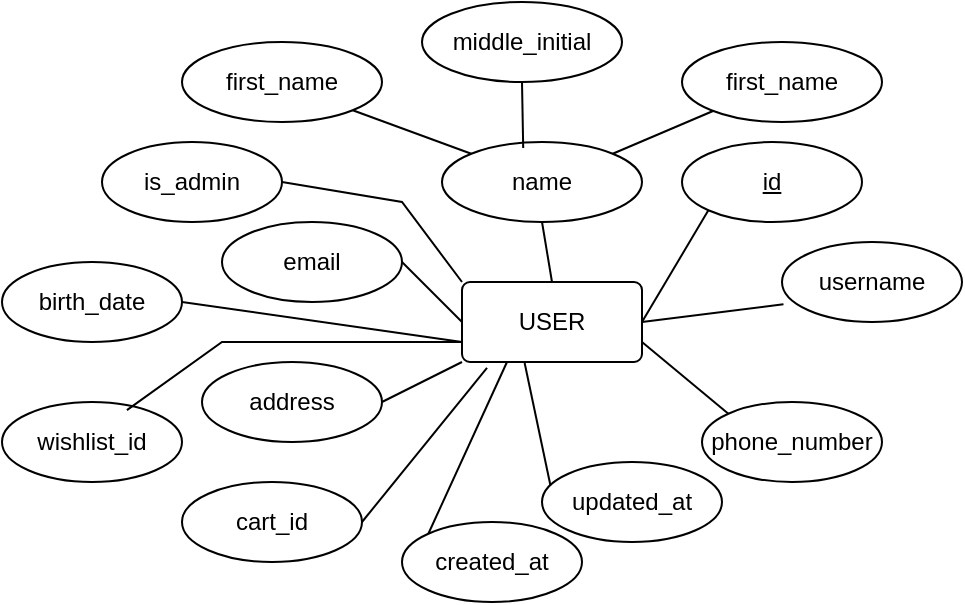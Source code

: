 <mxfile version="24.7.17">
  <diagram name="Sayfa -1" id="tnY4gmI_9HyHK11-sons">
    <mxGraphModel dx="864" dy="973" grid="1" gridSize="10" guides="1" tooltips="1" connect="1" arrows="1" fold="1" page="1" pageScale="1" pageWidth="3300" pageHeight="4681" math="0" shadow="0">
      <root>
        <mxCell id="0" />
        <mxCell id="1" parent="0" />
        <mxCell id="u4YQNR0pE5Kr4chqeaBs-1" value="USER" style="rounded=1;arcSize=10;whiteSpace=wrap;html=1;align=center;" vertex="1" parent="1">
          <mxGeometry x="380" y="150" width="90" height="40" as="geometry" />
        </mxCell>
        <mxCell id="u4YQNR0pE5Kr4chqeaBs-2" value="id" style="ellipse;whiteSpace=wrap;html=1;align=center;fontStyle=4;" vertex="1" parent="1">
          <mxGeometry x="490" y="80" width="90" height="40" as="geometry" />
        </mxCell>
        <mxCell id="u4YQNR0pE5Kr4chqeaBs-5" value="name" style="ellipse;whiteSpace=wrap;html=1;align=center;" vertex="1" parent="1">
          <mxGeometry x="370" y="80" width="100" height="40" as="geometry" />
        </mxCell>
        <mxCell id="u4YQNR0pE5Kr4chqeaBs-6" value="first_name" style="ellipse;whiteSpace=wrap;html=1;align=center;" vertex="1" parent="1">
          <mxGeometry x="240" y="30" width="100" height="40" as="geometry" />
        </mxCell>
        <mxCell id="u4YQNR0pE5Kr4chqeaBs-7" value="middle_initial" style="ellipse;whiteSpace=wrap;html=1;align=center;" vertex="1" parent="1">
          <mxGeometry x="360" y="10" width="100" height="40" as="geometry" />
        </mxCell>
        <mxCell id="u4YQNR0pE5Kr4chqeaBs-8" value="first_name" style="ellipse;whiteSpace=wrap;html=1;align=center;" vertex="1" parent="1">
          <mxGeometry x="490" y="30" width="100" height="40" as="geometry" />
        </mxCell>
        <mxCell id="u4YQNR0pE5Kr4chqeaBs-11" value="" style="endArrow=none;html=1;rounded=0;exitX=1;exitY=0.5;exitDx=0;exitDy=0;entryX=0;entryY=1;entryDx=0;entryDy=0;" edge="1" parent="1" source="u4YQNR0pE5Kr4chqeaBs-1" target="u4YQNR0pE5Kr4chqeaBs-2">
          <mxGeometry relative="1" as="geometry">
            <mxPoint x="610" y="360" as="sourcePoint" />
            <mxPoint x="770" y="360" as="targetPoint" />
          </mxGeometry>
        </mxCell>
        <mxCell id="u4YQNR0pE5Kr4chqeaBs-12" value="" style="endArrow=none;html=1;rounded=0;exitX=0.5;exitY=0;exitDx=0;exitDy=0;entryX=0.5;entryY=1;entryDx=0;entryDy=0;" edge="1" parent="1" source="u4YQNR0pE5Kr4chqeaBs-1" target="u4YQNR0pE5Kr4chqeaBs-5">
          <mxGeometry relative="1" as="geometry">
            <mxPoint x="480" y="180" as="sourcePoint" />
            <mxPoint x="523" y="154" as="targetPoint" />
          </mxGeometry>
        </mxCell>
        <mxCell id="u4YQNR0pE5Kr4chqeaBs-13" value="" style="endArrow=none;html=1;rounded=0;exitX=0;exitY=0;exitDx=0;exitDy=0;entryX=1;entryY=1;entryDx=0;entryDy=0;" edge="1" parent="1" source="u4YQNR0pE5Kr4chqeaBs-5" target="u4YQNR0pE5Kr4chqeaBs-6">
          <mxGeometry relative="1" as="geometry">
            <mxPoint x="490" y="190" as="sourcePoint" />
            <mxPoint x="533" y="164" as="targetPoint" />
          </mxGeometry>
        </mxCell>
        <mxCell id="u4YQNR0pE5Kr4chqeaBs-14" value="" style="endArrow=none;html=1;rounded=0;exitX=0.406;exitY=0.076;exitDx=0;exitDy=0;entryX=0.5;entryY=1;entryDx=0;entryDy=0;exitPerimeter=0;" edge="1" parent="1" source="u4YQNR0pE5Kr4chqeaBs-5" target="u4YQNR0pE5Kr4chqeaBs-7">
          <mxGeometry relative="1" as="geometry">
            <mxPoint x="500" y="200" as="sourcePoint" />
            <mxPoint x="543" y="174" as="targetPoint" />
          </mxGeometry>
        </mxCell>
        <mxCell id="u4YQNR0pE5Kr4chqeaBs-15" value="" style="endArrow=none;html=1;rounded=0;exitX=1;exitY=0;exitDx=0;exitDy=0;" edge="1" parent="1" source="u4YQNR0pE5Kr4chqeaBs-5" target="u4YQNR0pE5Kr4chqeaBs-8">
          <mxGeometry relative="1" as="geometry">
            <mxPoint x="510" y="210" as="sourcePoint" />
            <mxPoint x="553" y="184" as="targetPoint" />
          </mxGeometry>
        </mxCell>
        <mxCell id="u4YQNR0pE5Kr4chqeaBs-16" value="email" style="ellipse;whiteSpace=wrap;html=1;align=center;" vertex="1" parent="1">
          <mxGeometry x="260" y="120" width="90" height="40" as="geometry" />
        </mxCell>
        <mxCell id="u4YQNR0pE5Kr4chqeaBs-19" value="is_admin" style="ellipse;whiteSpace=wrap;html=1;align=center;" vertex="1" parent="1">
          <mxGeometry x="200" y="80" width="90" height="40" as="geometry" />
        </mxCell>
        <mxCell id="u4YQNR0pE5Kr4chqeaBs-20" value="birth_date" style="ellipse;whiteSpace=wrap;html=1;align=center;" vertex="1" parent="1">
          <mxGeometry x="150" y="140" width="90" height="40" as="geometry" />
        </mxCell>
        <mxCell id="u4YQNR0pE5Kr4chqeaBs-21" value="address" style="ellipse;whiteSpace=wrap;html=1;align=center;" vertex="1" parent="1">
          <mxGeometry x="250" y="190" width="90" height="40" as="geometry" />
        </mxCell>
        <mxCell id="u4YQNR0pE5Kr4chqeaBs-22" value="phone_number" style="ellipse;whiteSpace=wrap;html=1;align=center;" vertex="1" parent="1">
          <mxGeometry x="500" y="210" width="90" height="40" as="geometry" />
        </mxCell>
        <mxCell id="u4YQNR0pE5Kr4chqeaBs-23" value="username" style="ellipse;whiteSpace=wrap;html=1;align=center;" vertex="1" parent="1">
          <mxGeometry x="540" y="130" width="90" height="40" as="geometry" />
        </mxCell>
        <mxCell id="u4YQNR0pE5Kr4chqeaBs-24" value="created_at" style="ellipse;whiteSpace=wrap;html=1;align=center;" vertex="1" parent="1">
          <mxGeometry x="350" y="270" width="90" height="40" as="geometry" />
        </mxCell>
        <mxCell id="u4YQNR0pE5Kr4chqeaBs-25" value="updated_at" style="ellipse;whiteSpace=wrap;html=1;align=center;" vertex="1" parent="1">
          <mxGeometry x="420" y="240" width="90" height="40" as="geometry" />
        </mxCell>
        <mxCell id="u4YQNR0pE5Kr4chqeaBs-26" value="cart_id" style="ellipse;whiteSpace=wrap;html=1;align=center;" vertex="1" parent="1">
          <mxGeometry x="240" y="250" width="90" height="40" as="geometry" />
        </mxCell>
        <mxCell id="u4YQNR0pE5Kr4chqeaBs-27" value="wishlist_id" style="ellipse;whiteSpace=wrap;html=1;align=center;" vertex="1" parent="1">
          <mxGeometry x="150" y="210" width="90" height="40" as="geometry" />
        </mxCell>
        <mxCell id="u4YQNR0pE5Kr4chqeaBs-28" value="" style="endArrow=none;html=1;rounded=0;entryX=0.139;entryY=1.072;entryDx=0;entryDy=0;entryPerimeter=0;exitX=1;exitY=0.5;exitDx=0;exitDy=0;" edge="1" parent="1" source="u4YQNR0pE5Kr4chqeaBs-26" target="u4YQNR0pE5Kr4chqeaBs-1">
          <mxGeometry relative="1" as="geometry">
            <mxPoint x="200" y="360" as="sourcePoint" />
            <mxPoint x="360" y="360" as="targetPoint" />
          </mxGeometry>
        </mxCell>
        <mxCell id="u4YQNR0pE5Kr4chqeaBs-29" value="" style="endArrow=none;html=1;rounded=0;entryX=0;entryY=1;entryDx=0;entryDy=0;exitX=1;exitY=0.5;exitDx=0;exitDy=0;" edge="1" parent="1" source="u4YQNR0pE5Kr4chqeaBs-21" target="u4YQNR0pE5Kr4chqeaBs-1">
          <mxGeometry relative="1" as="geometry">
            <mxPoint x="340" y="280" as="sourcePoint" />
            <mxPoint x="403" y="203" as="targetPoint" />
          </mxGeometry>
        </mxCell>
        <mxCell id="u4YQNR0pE5Kr4chqeaBs-30" value="" style="endArrow=none;html=1;rounded=0;exitX=1;exitY=0.5;exitDx=0;exitDy=0;" edge="1" parent="1" source="u4YQNR0pE5Kr4chqeaBs-16">
          <mxGeometry relative="1" as="geometry">
            <mxPoint x="350" y="290" as="sourcePoint" />
            <mxPoint x="380" y="170" as="targetPoint" />
          </mxGeometry>
        </mxCell>
        <mxCell id="u4YQNR0pE5Kr4chqeaBs-31" value="" style="endArrow=none;html=1;rounded=0;entryX=0;entryY=0.75;entryDx=0;entryDy=0;exitX=1;exitY=0.5;exitDx=0;exitDy=0;" edge="1" parent="1" source="u4YQNR0pE5Kr4chqeaBs-20" target="u4YQNR0pE5Kr4chqeaBs-1">
          <mxGeometry relative="1" as="geometry">
            <mxPoint x="360" y="300" as="sourcePoint" />
            <mxPoint x="423" y="223" as="targetPoint" />
          </mxGeometry>
        </mxCell>
        <mxCell id="u4YQNR0pE5Kr4chqeaBs-32" value="" style="endArrow=none;html=1;rounded=0;entryX=0;entryY=0.75;entryDx=0;entryDy=0;exitX=0.694;exitY=0.101;exitDx=0;exitDy=0;exitPerimeter=0;" edge="1" parent="1" source="u4YQNR0pE5Kr4chqeaBs-27" target="u4YQNR0pE5Kr4chqeaBs-1">
          <mxGeometry relative="1" as="geometry">
            <mxPoint x="370" y="310" as="sourcePoint" />
            <mxPoint x="433" y="233" as="targetPoint" />
            <Array as="points">
              <mxPoint x="260" y="180" />
            </Array>
          </mxGeometry>
        </mxCell>
        <mxCell id="u4YQNR0pE5Kr4chqeaBs-33" value="" style="endArrow=none;html=1;rounded=0;entryX=0;entryY=0;entryDx=0;entryDy=0;exitX=1;exitY=0.5;exitDx=0;exitDy=0;" edge="1" parent="1" source="u4YQNR0pE5Kr4chqeaBs-19" target="u4YQNR0pE5Kr4chqeaBs-1">
          <mxGeometry relative="1" as="geometry">
            <mxPoint x="380" y="320" as="sourcePoint" />
            <mxPoint x="443" y="243" as="targetPoint" />
            <Array as="points">
              <mxPoint x="350" y="110" />
            </Array>
          </mxGeometry>
        </mxCell>
        <mxCell id="u4YQNR0pE5Kr4chqeaBs-34" value="" style="endArrow=none;html=1;rounded=0;entryX=0.25;entryY=1;entryDx=0;entryDy=0;exitX=0;exitY=0;exitDx=0;exitDy=0;" edge="1" parent="1" source="u4YQNR0pE5Kr4chqeaBs-24" target="u4YQNR0pE5Kr4chqeaBs-1">
          <mxGeometry relative="1" as="geometry">
            <mxPoint x="390" y="330" as="sourcePoint" />
            <mxPoint x="453" y="253" as="targetPoint" />
          </mxGeometry>
        </mxCell>
        <mxCell id="u4YQNR0pE5Kr4chqeaBs-37" value="" style="endArrow=none;html=1;rounded=0;entryX=0.348;entryY=1.013;entryDx=0;entryDy=0;entryPerimeter=0;exitX=0.047;exitY=0.293;exitDx=0;exitDy=0;exitPerimeter=0;" edge="1" parent="1" source="u4YQNR0pE5Kr4chqeaBs-25" target="u4YQNR0pE5Kr4chqeaBs-1">
          <mxGeometry relative="1" as="geometry">
            <mxPoint x="400" y="340" as="sourcePoint" />
            <mxPoint x="463" y="263" as="targetPoint" />
          </mxGeometry>
        </mxCell>
        <mxCell id="u4YQNR0pE5Kr4chqeaBs-38" value="" style="endArrow=none;html=1;rounded=0;exitX=0.008;exitY=0.778;exitDx=0;exitDy=0;exitPerimeter=0;entryX=1;entryY=0.5;entryDx=0;entryDy=0;" edge="1" parent="1" source="u4YQNR0pE5Kr4chqeaBs-23" target="u4YQNR0pE5Kr4chqeaBs-1">
          <mxGeometry relative="1" as="geometry">
            <mxPoint x="410" y="350" as="sourcePoint" />
            <mxPoint x="480" y="170" as="targetPoint" />
          </mxGeometry>
        </mxCell>
        <mxCell id="u4YQNR0pE5Kr4chqeaBs-39" value="" style="endArrow=none;html=1;rounded=0;entryX=0;entryY=0;entryDx=0;entryDy=0;exitX=1;exitY=0.75;exitDx=0;exitDy=0;" edge="1" parent="1" source="u4YQNR0pE5Kr4chqeaBs-1" target="u4YQNR0pE5Kr4chqeaBs-22">
          <mxGeometry relative="1" as="geometry">
            <mxPoint x="420" y="360" as="sourcePoint" />
            <mxPoint x="483" y="283" as="targetPoint" />
          </mxGeometry>
        </mxCell>
      </root>
    </mxGraphModel>
  </diagram>
</mxfile>

